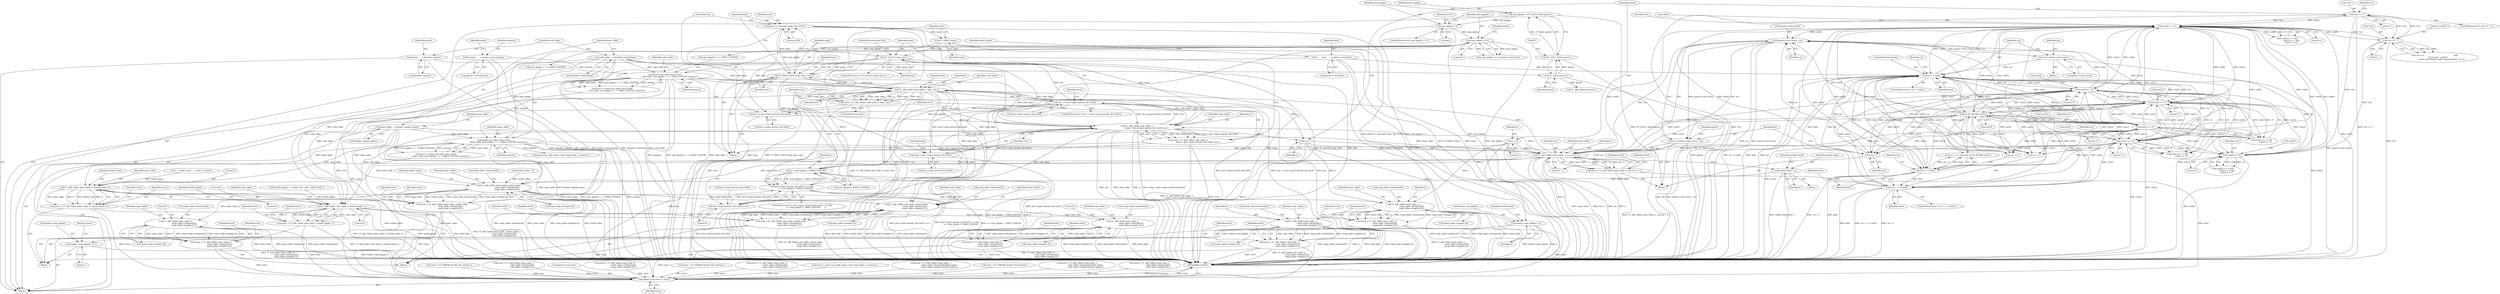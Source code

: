 digraph "0_savannah_dd89710f0f643eb0f99a3830e0712d26c7642acd@API" {
"1000498" [label="(Call,psaux->t1_decrypt( temp, size, 4330 ))"];
"1000494" [label="(Call,FT_MEM_COPY( temp, base, size ))"];
"1000490" [label="(Call,FT_ALLOC( temp, size ))"];
"1000526" [label="(Call,FT_FREE( temp ))"];
"1000498" [label="(Call,psaux->t1_decrypt( temp, size, 4330 ))"];
"1000474" [label="(Call,size <= face->type1.private_dict.lenIV)"];
"1000513" [label="(Call,T1_Add_Table( code_table, n,\n                                temp + face->type1.private_dict.lenIV, size ))"];
"1000158" [label="(Call,code_table   = &loader->charstrings)"];
"1000249" [label="(Call,psaux->ps_table_funcs->init(\n                code_table, num_glyphs + 1 + TABLE_EXTEND, memory ))"];
"1000232" [label="(Call,num_glyphs == 0)"];
"1000221" [label="(Call,num_glyphs < 0)"];
"1000214" [label="(Call,num_glyphs = (FT_Int)T1_ToInt( parser ))"];
"1000216" [label="(Call,(FT_Int)T1_ToInt( parser ))"];
"1000218" [label="(Call,T1_ToInt( parser ))"];
"1000151" [label="(Call,parser       = &loader->parser)"];
"1000179" [label="(Call,memory       = parser->root.memory)"];
"1000531" [label="(Call,T1_Add_Table( code_table, n, base, size ))"];
"1000466" [label="(Call,n < num_glyphs + TABLE_EXTEND)"];
"1000412" [label="(Call,T1_Add_Table( name_table, n, cur, len + 1 ))"];
"1000165" [label="(Call,name_table   = &loader->glyph_names)"];
"1000262" [label="(Call,psaux->ps_table_funcs->init(\n                name_table, num_glyphs + 1 + TABLE_EXTEND, memory ))"];
"1000539" [label="(Call,n++)"];
"1000282" [label="(Call,n = 0)"];
"1000388" [label="(Call,parser->root.cursor - cur)"];
"1000350" [label="(Call,cur[2] == 'd')"];
"1000328" [label="(Call,cur[2] == 'f')"];
"1000310" [label="(Call,IS_PS_DELIM( cur[3] ))"];
"1000299" [label="(Call,cur >= limit)"];
"1000291" [label="(Call,cur = parser->root.cursor)"];
"1000323" [label="(Call,cur[1] == 'e')"];
"1000345" [label="(Call,cur[1] == 'n')"];
"1000339" [label="(Call,cur[0] == 'e')"];
"1000317" [label="(Call,cur[0] == 'd')"];
"1000433" [label="(Call,*cur == '.')"];
"1000366" [label="(Call,*cur == '/')"];
"1000305" [label="(Call,cur + 3 < limit)"];
"1000373" [label="(Call,cur + 1 >= limit)"];
"1000197" [label="(Call,*       limit        = parser->root.limit)"];
"1000384" [label="(Call,cur++)"];
"1000386" [label="(Call,len = parser->root.cursor - cur)"];
"1000502" [label="(Call,size -= face->type1.private_dict.lenIV)"];
"1000457" [label="(Call,face->type1.private_dict.lenIV >= 0)"];
"1000456" [label="(Call,face->type1.private_dict.lenIV >= 0 &&\n             n < num_glyphs + TABLE_EXTEND)"];
"1000516" [label="(Call,temp + face->type1.private_dict.lenIV)"];
"1000529" [label="(Call,error = T1_Add_Table( code_table, n, base, size ))"];
"1000816" [label="(Call,parser->root.error = error)"];
"1000410" [label="(Call,error = T1_Add_Table( name_table, n, cur, len + 1 ))"];
"1000449" [label="(Call,notdef_index = n)"];
"1000633" [label="(Call,T1_Add_Table( name_table, notdef_index,\n                            swap_table->elements[0],\n                            swap_table->lengths [0] ))"];
"1000631" [label="(Call,error = T1_Add_Table( name_table, notdef_index,\n                            swap_table->elements[0],\n                            swap_table->lengths [0] ))"];
"1000651" [label="(Call,T1_Add_Table( code_table, notdef_index,\n                            swap_table->elements[1],\n                            swap_table->lengths [1] ))"];
"1000649" [label="(Call,error = T1_Add_Table( code_table, notdef_index,\n                            swap_table->elements[1],\n                            swap_table->lengths [1] ))"];
"1000687" [label="(Call,T1_Add_Table( code_table, 0,\n                            swap_table->elements[3],\n                            swap_table->lengths [3] ))"];
"1000685" [label="(Call,error = T1_Add_Table( code_table, 0,\n                            swap_table->elements[3],\n                            swap_table->lengths [3] ))"];
"1000669" [label="(Call,T1_Add_Table( name_table, 0,\n                            swap_table->elements[2],\n                            swap_table->lengths [2] ))"];
"1000667" [label="(Call,error = T1_Add_Table( name_table, 0,\n                            swap_table->elements[2],\n                            swap_table->lengths [2] ))"];
"1000755" [label="(Call,T1_Add_Table( name_table, 0, notdef_name, 8 ))"];
"1000753" [label="(Call,error = T1_Add_Table( name_table, 0, notdef_name, 8 ))"];
"1000775" [label="(Call,T1_Add_Table( name_table, n,\n                            swap_table->elements[0],\n                            swap_table->lengths [0] ))"];
"1000773" [label="(Call,error = T1_Add_Table( name_table, n,\n                            swap_table->elements[0],\n                            swap_table->lengths [0] ))"];
"1000793" [label="(Call,T1_Add_Table( code_table, n,\n                            swap_table->elements[1],\n                            swap_table->lengths [1] ))"];
"1000791" [label="(Call,error = T1_Add_Table( code_table, n,\n                            swap_table->elements[1],\n                            swap_table->lengths [1] ))"];
"1000541" [label="(Call,loader->num_glyphs = n)"];
"1000809" [label="(Call,loader->num_glyphs += 1)"];
"1000765" [label="(Call,T1_Add_Table( code_table, 0, notdef_glyph, 5 ))"];
"1000763" [label="(Call,error = T1_Add_Table( code_table, 0, notdef_glyph, 5 ))"];
"1000511" [label="(Call,error = T1_Add_Table( code_table, n,\n                                temp + face->type1.private_dict.lenIV, size ))"];
"1000251" [label="(Call,num_glyphs + 1 + TABLE_EXTEND)"];
"1000412" [label="(Call,T1_Add_Table( name_table, n, cur, len + 1 ))"];
"1000759" [label="(Literal,8)"];
"1000765" [label="(Call,T1_Add_Table( code_table, 0, notdef_glyph, 5 ))"];
"1000685" [label="(Call,error = T1_Add_Table( code_table, 0,\n                            swap_table->elements[3],\n                            swap_table->lengths [3] ))"];
"1000632" [label="(Identifier,error)"];
"1000537" [label="(Identifier,error)"];
"1000789" [label="(Identifier,error)"];
"1000484" [label="(Call,error = FT_THROW( Invalid_File_Format ))"];
"1000181" [label="(Call,parser->root.memory)"];
"1000809" [label="(Call,loader->num_glyphs += 1)"];
"1000764" [label="(Identifier,error)"];
"1000415" [label="(Identifier,cur)"];
"1000468" [label="(Call,num_glyphs + TABLE_EXTEND)"];
"1000641" [label="(Call,swap_table->lengths [0])"];
"1000686" [label="(Identifier,error)"];
"1000189" [label="(Identifier,psaux)"];
"1000492" [label="(Identifier,size)"];
"1000249" [label="(Call,psaux->ps_table_funcs->init(\n                code_table, num_glyphs + 1 + TABLE_EXTEND, memory ))"];
"1000260" [label="(Call,error = psaux->ps_table_funcs->init(\n                name_table, num_glyphs + 1 + TABLE_EXTEND, memory ))"];
"1000768" [label="(Identifier,notdef_glyph)"];
"1000298" [label="(ControlStructure,if ( cur >= limit ))"];
"1000290" [label="(Identifier,parser)"];
"1000541" [label="(Call,loader->num_glyphs = n)"];
"1000767" [label="(Literal,0)"];
"1000220" [label="(ControlStructure,if ( num_glyphs < 0 ))"];
"1000151" [label="(Call,parser       = &loader->parser)"];
"1000340" [label="(Call,cur[0])"];
"1000695" [label="(Call,swap_table->lengths [3])"];
"1000413" [label="(Identifier,name_table)"];
"1000763" [label="(Call,error = T1_Add_Table( code_table, 0, notdef_glyph, 5 ))"];
"1000474" [label="(Call,size <= face->type1.private_dict.lenIV)"];
"1000269" [label="(Identifier,memory)"];
"1000766" [label="(Identifier,code_table)"];
"1000512" [label="(Identifier,error)"];
"1000263" [label="(Identifier,name_table)"];
"1000307" [label="(Identifier,cur)"];
"1000316" [label="(Call,cur[0] == 'd' &&\n             cur[1] == 'e' &&\n             cur[2] == 'f')"];
"1000757" [label="(Literal,0)"];
"1000795" [label="(Identifier,n)"];
"1000539" [label="(Call,n++)"];
"1000677" [label="(Call,swap_table->lengths [2])"];
"1000250" [label="(Identifier,code_table)"];
"1000534" [label="(Identifier,base)"];
"1000380" [label="(Identifier,error)"];
"1000350" [label="(Call,cur[2] == 'd')"];
"1000755" [label="(Call,T1_Add_Table( name_table, 0, notdef_name, 8 ))"];
"1000300" [label="(Identifier,cur)"];
"1000735" [label="(Call,error = T1_Add_Table( swap_table, 1,\n                            code_table->elements[0],\n                            code_table->lengths [0] ))"];
"1000221" [label="(Call,num_glyphs < 0)"];
"1000775" [label="(Call,T1_Add_Table( name_table, n,\n                            swap_table->elements[0],\n                            swap_table->lengths [0] ))"];
"1000817" [label="(Call,parser->root.error)"];
"1000410" [label="(Call,error = T1_Add_Table( name_table, n, cur, len + 1 ))"];
"1000370" [label="(Block,)"];
"1000226" [label="(Identifier,error)"];
"1000208" [label="(Identifier,notdef_index)"];
"1000791" [label="(Call,error = T1_Add_Table( code_table, n,\n                            swap_table->elements[1],\n                            swap_table->lengths [1] ))"];
"1000652" [label="(Identifier,code_table)"];
"1000198" [label="(Identifier,limit)"];
"1000773" [label="(Call,error = T1_Add_Table( name_table, n,\n                            swap_table->elements[0],\n                            swap_table->lengths [0] ))"];
"1000498" [label="(Call,psaux->t1_decrypt( temp, size, 4330 ))"];
"1000688" [label="(Identifier,code_table)"];
"1000282" [label="(Call,n = 0)"];
"1000670" [label="(Identifier,name_table)"];
"1000516" [label="(Call,temp + face->type1.private_dict.lenIV)"];
"1000344" [label="(Call,cur[1] == 'n' &&\n             cur[2] == 'd')"];
"1000330" [label="(Identifier,cur)"];
"1000291" [label="(Call,cur = parser->root.cursor)"];
"1000816" [label="(Call,parser->root.error = error)"];
"1000665" [label="(Identifier,error)"];
"1000707" [label="(Block,)"];
"1000384" [label="(Call,cur++)"];
"1000792" [label="(Identifier,error)"];
"1000525" [label="(Identifier,size)"];
"1000231" [label="(Call,num_glyphs == 0 || parser->root.error)"];
"1000223" [label="(Literal,0)"];
"1000771" [label="(Identifier,error)"];
"1000515" [label="(Identifier,n)"];
"1000491" [label="(Identifier,temp)"];
"1000215" [label="(Identifier,num_glyphs)"];
"1000338" [label="(Call,cur[0] == 'e' &&\n             cur[1] == 'n' &&\n             cur[2] == 'd')"];
"1000801" [label="(Call,swap_table->lengths [1])"];
"1000659" [label="(Call,swap_table->lengths [1])"];
"1000489" [label="(ControlStructure,if ( FT_ALLOC( temp, size ) ))"];
"1000533" [label="(Identifier,n)"];
"1000322" [label="(Call,cur[1] == 'e' &&\n             cur[2] == 'f')"];
"1000325" [label="(Identifier,cur)"];
"1000323" [label="(Call,cur[1] == 'e')"];
"1000517" [label="(Identifier,temp)"];
"1000635" [label="(Identifier,notdef_index)"];
"1000690" [label="(Call,swap_table->elements[3])"];
"1000433" [label="(Call,*cur == '.')"];
"1000758" [label="(Identifier,notdef_name)"];
"1000634" [label="(Identifier,name_table)"];
"1000511" [label="(Call,error = T1_Add_Table( code_table, n,\n                                temp + face->type1.private_dict.lenIV, size ))"];
"1000153" [label="(Call,&loader->parser)"];
"1000365" [label="(ControlStructure,if ( *cur == '/' ))"];
"1000501" [label="(Literal,4330)"];
"1000689" [label="(Literal,0)"];
"1000149" [label="(Block,)"];
"1000286" [label="(Block,)"];
"1000823" [label="(MethodReturn,RET)"];
"1000414" [label="(Identifier,n)"];
"1000633" [label="(Call,T1_Add_Table( name_table, notdef_index,\n                            swap_table->elements[0],\n                            swap_table->lengths [0] ))"];
"1000386" [label="(Call,len = parser->root.cursor - cur)"];
"1000465" [label="(Literal,0)"];
"1000160" [label="(Call,&loader->charstrings)"];
"1000822" [label="(Identifier,error)"];
"1000669" [label="(Call,T1_Add_Table( name_table, 0,\n                            swap_table->elements[2],\n                            swap_table->lengths [2] ))"];
"1000222" [label="(Identifier,num_glyphs)"];
"1000687" [label="(Call,T1_Add_Table( code_table, 0,\n                            swap_table->elements[3],\n                            swap_table->lengths [3] ))"];
"1000559" [label="(Call,error = T1_Add_Table( swap_table, 0,\n                            name_table->elements[0],\n                            name_table->lengths [0] ))"];
"1000158" [label="(Call,code_table   = &loader->charstrings)"];
"1000247" [label="(Call,error = psaux->ps_table_funcs->init(\n                code_table, num_glyphs + 1 + TABLE_EXTEND, memory ))"];
"1000293" [label="(Call,parser->root.cursor)"];
"1000502" [label="(Call,size -= face->type1.private_dict.lenIV)"];
"1000166" [label="(Identifier,name_table)"];
"1000494" [label="(Call,FT_MEM_COPY( temp, base, size ))"];
"1000476" [label="(Call,face->type1.private_dict.lenIV)"];
"1000518" [label="(Call,face->type1.private_dict.lenIV)"];
"1000219" [label="(Identifier,parser)"];
"1000379" [label="(Call,error = FT_THROW( Invalid_File_Format ))"];
"1000810" [label="(Call,loader->num_glyphs)"];
"1000310" [label="(Call,IS_PS_DELIM( cur[3] ))"];
"1000683" [label="(Identifier,error)"];
"1000264" [label="(Call,num_glyphs + 1 + TABLE_EXTEND)"];
"1000416" [label="(Call,len + 1)"];
"1000503" [label="(Identifier,size)"];
"1000497" [label="(Identifier,size)"];
"1000388" [label="(Call,parser->root.cursor - cur)"];
"1000375" [label="(Identifier,cur)"];
"1000493" [label="(ControlStructure,goto Fail;)"];
"1000531" [label="(Call,T1_Add_Table( code_table, n, base, size ))"];
"1000387" [label="(Identifier,len)"];
"1000317" [label="(Call,cur[0] == 'd')"];
"1000306" [label="(Call,cur + 3)"];
"1000432" [label="(Call,*cur == '.'                                              &&\n             ft_strcmp( \".notdef\",\n                        (const char*)(name_table->elements[n]) ) == 0)"];
"1000367" [label="(Call,*cur)"];
"1000636" [label="(Call,swap_table->elements[0])"];
"1000466" [label="(Call,n < num_glyphs + TABLE_EXTEND)"];
"1000159" [label="(Identifier,code_table)"];
"1000777" [label="(Identifier,n)"];
"1000496" [label="(Identifier,base)"];
"1000167" [label="(Call,&loader->glyph_names)"];
"1000540" [label="(Identifier,n)"];
"1000321" [label="(Literal,'d')"];
"1000667" [label="(Call,error = T1_Add_Table( name_table, 0,\n                            swap_table->elements[2],\n                            swap_table->lengths [2] ))"];
"1000237" [label="(Identifier,parser)"];
"1000411" [label="(Identifier,error)"];
"1000649" [label="(Call,error = T1_Add_Table( code_table, notdef_index,\n                            swap_table->elements[1],\n                            swap_table->lengths [1] ))"];
"1000473" [label="(ControlStructure,if ( size <= face->type1.private_dict.lenIV ))"];
"1000475" [label="(Identifier,size)"];
"1000451" [label="(Identifier,n)"];
"1000647" [label="(Identifier,error)"];
"1000761" [label="(Identifier,error)"];
"1000753" [label="(Call,error = T1_Add_Table( name_table, 0, notdef_name, 8 ))"];
"1000389" [label="(Call,parser->root.cursor)"];
"1000671" [label="(Literal,0)"];
"1000631" [label="(Call,error = T1_Add_Table( name_table, notdef_index,\n                            swap_table->elements[0],\n                            swap_table->lengths [0] ))"];
"1000485" [label="(Identifier,error)"];
"1000283" [label="(Identifier,n)"];
"1000668" [label="(Identifier,error)"];
"1000152" [label="(Identifier,parser)"];
"1000514" [label="(Identifier,code_table)"];
"1000535" [label="(Identifier,size)"];
"1000352" [label="(Identifier,cur)"];
"1000328" [label="(Call,cur[2] == 'f')"];
"1000256" [label="(Identifier,memory)"];
"1000654" [label="(Call,swap_table->elements[1])"];
"1000651" [label="(Call,T1_Add_Table( code_table, notdef_index,\n                            swap_table->elements[1],\n                            swap_table->lengths [1] ))"];
"1000436" [label="(Literal,'.')"];
"1000289" [label="(Call,T1_Skip_Spaces( parser ))"];
"1000351" [label="(Call,cur[2])"];
"1000807" [label="(Identifier,error)"];
"1000456" [label="(Call,face->type1.private_dict.lenIV >= 0 &&\n             n < num_glyphs + TABLE_EXTEND)"];
"1000490" [label="(Call,FT_ALLOC( temp, size ))"];
"1000513" [label="(Call,T1_Add_Table( code_table, n,\n                                temp + face->type1.private_dict.lenIV, size ))"];
"1000500" [label="(Identifier,size)"];
"1000449" [label="(Call,notdef_index = n)"];
"1000199" [label="(Call,parser->root.limit)"];
"1000458" [label="(Call,face->type1.private_dict.lenIV)"];
"1000717" [label="(Call,error = T1_Add_Table( swap_table, 0,\n                            name_table->elements[0],\n                            name_table->lengths [0] ))"];
"1000448" [label="(Block,)"];
"1000542" [label="(Call,loader->num_glyphs)"];
"1000709" [label="(Call,notdef_glyph[] = { 0x8B, 0xF7, 0xE1, 0x0D, 0x0E })"];
"1000234" [label="(Literal,0)"];
"1000701" [label="(Identifier,error)"];
"1000292" [label="(Identifier,cur)"];
"1000207" [label="(Call,notdef_index = 0)"];
"1000345" [label="(Call,cur[1] == 'n')"];
"1000796" [label="(Call,swap_table->elements[1])"];
"1000495" [label="(Identifier,temp)"];
"1000756" [label="(Identifier,name_table)"];
"1000232" [label="(Call,num_glyphs == 0)"];
"1000343" [label="(Literal,'e')"];
"1000529" [label="(Call,error = T1_Add_Table( code_table, n, base, size ))"];
"1000548" [label="(Identifier,notdef_found)"];
"1000284" [label="(Literal,0)"];
"1000324" [label="(Call,cur[1])"];
"1000262" [label="(Call,psaux->ps_table_funcs->init(\n                name_table, num_glyphs + 1 + TABLE_EXTEND, memory ))"];
"1000420" [label="(Identifier,error)"];
"1000453" [label="(Identifier,notdef_found)"];
"1000457" [label="(Call,face->type1.private_dict.lenIV >= 0)"];
"1000218" [label="(Call,T1_ToInt( parser ))"];
"1000467" [label="(Identifier,n)"];
"1000527" [label="(Identifier,temp)"];
"1000339" [label="(Call,cur[0] == 'e')"];
"1000354" [label="(Literal,'d')"];
"1000233" [label="(Identifier,num_glyphs)"];
"1000558" [label="(Block,)"];
"1000776" [label="(Identifier,name_table)"];
"1000793" [label="(Call,T1_Add_Table( code_table, n,\n                            swap_table->elements[1],\n                            swap_table->lengths [1] ))"];
"1000499" [label="(Identifier,temp)"];
"1000712" [label="(Call,*    notdef_name    = (char *)\".notdef\")"];
"1000439" [label="(Literal,\".notdef\")"];
"1000273" [label="(Call,error = psaux->ps_table_funcs->init( swap_table, 4, memory ))"];
"1000216" [label="(Call,(FT_Int)T1_ToInt( parser ))"];
"1000311" [label="(Call,cur[3])"];
"1000312" [label="(Identifier,cur)"];
"1000783" [label="(Call,swap_table->lengths [0])"];
"1000778" [label="(Call,swap_table->elements[0])"];
"1000369" [label="(Literal,'/')"];
"1000179" [label="(Call,memory       = parser->root.memory)"];
"1000532" [label="(Identifier,code_table)"];
"1000394" [label="(Identifier,cur)"];
"1000366" [label="(Call,*cur == '/')"];
"1000504" [label="(Call,face->type1.private_dict.lenIV)"];
"1000302" [label="(ControlStructure,break;)"];
"1000305" [label="(Call,cur + 3 < limit)"];
"1000813" [label="(Literal,1)"];
"1000318" [label="(Call,cur[0])"];
"1000450" [label="(Identifier,notdef_index)"];
"1000650" [label="(Identifier,error)"];
"1000794" [label="(Identifier,code_table)"];
"1000545" [label="(Identifier,n)"];
"1000304" [label="(Call,cur + 3 < limit && IS_PS_DELIM( cur[3] ))"];
"1000471" [label="(Block,)"];
"1000595" [label="(Call,error = T1_Add_Table( swap_table, 2,\n                            name_table->elements[notdef_index],\n                            name_table->lengths [notdef_index] ))"];
"1000434" [label="(Call,*cur)"];
"1000275" [label="(Call,psaux->ps_table_funcs->init( swap_table, 4, memory ))"];
"1000526" [label="(Call,FT_FREE( temp ))"];
"1000672" [label="(Call,swap_table->elements[2])"];
"1000346" [label="(Call,cur[1])"];
"1000530" [label="(Identifier,error)"];
"1000347" [label="(Identifier,cur)"];
"1000197" [label="(Call,*       limit        = parser->root.limit)"];
"1000372" [label="(ControlStructure,if ( cur + 1 >= limit ))"];
"1000769" [label="(Literal,5)"];
"1000299" [label="(Call,cur >= limit)"];
"1000814" [label="(Return,return;)"];
"1000173" [label="(Identifier,swap_table)"];
"1000329" [label="(Call,cur[2])"];
"1000528" [label="(ControlStructure,else)"];
"1000165" [label="(Call,name_table   = &loader->glyph_names)"];
"1000398" [label="(Identifier,parser)"];
"1000455" [label="(ControlStructure,if ( face->type1.private_dict.lenIV >= 0 &&\n             n < num_glyphs + TABLE_EXTEND       ))"];
"1000225" [label="(Call,error = FT_THROW( Invalid_File_Format ))"];
"1000754" [label="(Identifier,error)"];
"1000774" [label="(Identifier,error)"];
"1000309" [label="(Identifier,limit)"];
"1000301" [label="(Identifier,limit)"];
"1000214" [label="(Call,num_glyphs = (FT_Int)T1_ToInt( parser ))"];
"1000385" [label="(Identifier,cur)"];
"1000613" [label="(Call,error = T1_Add_Table( swap_table, 3,\n                            code_table->elements[notdef_index],\n                            code_table->lengths [notdef_index] ))"];
"1000349" [label="(Literal,'n')"];
"1000377" [label="(Identifier,limit)"];
"1000374" [label="(Call,cur + 1)"];
"1000180" [label="(Identifier,memory)"];
"1000653" [label="(Identifier,notdef_index)"];
"1000373" [label="(Call,cur + 1 >= limit)"];
"1000332" [label="(Literal,'f')"];
"1000577" [label="(Call,error = T1_Add_Table( swap_table, 1,\n                            code_table->elements[0],\n                            code_table->lengths [0] ))"];
"1000327" [label="(Literal,'e')"];
"1000498" -> "1000471"  [label="AST: "];
"1000498" -> "1000501"  [label="CFG: "];
"1000499" -> "1000498"  [label="AST: "];
"1000500" -> "1000498"  [label="AST: "];
"1000501" -> "1000498"  [label="AST: "];
"1000503" -> "1000498"  [label="CFG: "];
"1000498" -> "1000823"  [label="DDG: psaux->t1_decrypt( temp, size, 4330 )"];
"1000494" -> "1000498"  [label="DDG: temp"];
"1000494" -> "1000498"  [label="DDG: size"];
"1000498" -> "1000502"  [label="DDG: size"];
"1000498" -> "1000513"  [label="DDG: temp"];
"1000498" -> "1000516"  [label="DDG: temp"];
"1000498" -> "1000526"  [label="DDG: temp"];
"1000494" -> "1000471"  [label="AST: "];
"1000494" -> "1000497"  [label="CFG: "];
"1000495" -> "1000494"  [label="AST: "];
"1000496" -> "1000494"  [label="AST: "];
"1000497" -> "1000494"  [label="AST: "];
"1000499" -> "1000494"  [label="CFG: "];
"1000494" -> "1000823"  [label="DDG: FT_MEM_COPY( temp, base, size )"];
"1000494" -> "1000823"  [label="DDG: base"];
"1000490" -> "1000494"  [label="DDG: temp"];
"1000490" -> "1000494"  [label="DDG: size"];
"1000531" -> "1000494"  [label="DDG: base"];
"1000494" -> "1000531"  [label="DDG: base"];
"1000490" -> "1000489"  [label="AST: "];
"1000490" -> "1000492"  [label="CFG: "];
"1000491" -> "1000490"  [label="AST: "];
"1000492" -> "1000490"  [label="AST: "];
"1000493" -> "1000490"  [label="CFG: "];
"1000495" -> "1000490"  [label="CFG: "];
"1000490" -> "1000823"  [label="DDG: temp"];
"1000490" -> "1000823"  [label="DDG: FT_ALLOC( temp, size )"];
"1000490" -> "1000823"  [label="DDG: size"];
"1000526" -> "1000490"  [label="DDG: temp"];
"1000474" -> "1000490"  [label="DDG: size"];
"1000526" -> "1000471"  [label="AST: "];
"1000526" -> "1000527"  [label="CFG: "];
"1000527" -> "1000526"  [label="AST: "];
"1000537" -> "1000526"  [label="CFG: "];
"1000526" -> "1000823"  [label="DDG: FT_FREE( temp )"];
"1000526" -> "1000823"  [label="DDG: temp"];
"1000474" -> "1000473"  [label="AST: "];
"1000474" -> "1000476"  [label="CFG: "];
"1000475" -> "1000474"  [label="AST: "];
"1000476" -> "1000474"  [label="AST: "];
"1000485" -> "1000474"  [label="CFG: "];
"1000491" -> "1000474"  [label="CFG: "];
"1000474" -> "1000823"  [label="DDG: face->type1.private_dict.lenIV"];
"1000474" -> "1000823"  [label="DDG: size <= face->type1.private_dict.lenIV"];
"1000474" -> "1000823"  [label="DDG: size"];
"1000474" -> "1000457"  [label="DDG: face->type1.private_dict.lenIV"];
"1000513" -> "1000474"  [label="DDG: size"];
"1000531" -> "1000474"  [label="DDG: size"];
"1000457" -> "1000474"  [label="DDG: face->type1.private_dict.lenIV"];
"1000474" -> "1000502"  [label="DDG: face->type1.private_dict.lenIV"];
"1000474" -> "1000513"  [label="DDG: face->type1.private_dict.lenIV"];
"1000474" -> "1000516"  [label="DDG: face->type1.private_dict.lenIV"];
"1000513" -> "1000511"  [label="AST: "];
"1000513" -> "1000525"  [label="CFG: "];
"1000514" -> "1000513"  [label="AST: "];
"1000515" -> "1000513"  [label="AST: "];
"1000516" -> "1000513"  [label="AST: "];
"1000525" -> "1000513"  [label="AST: "];
"1000511" -> "1000513"  [label="CFG: "];
"1000513" -> "1000823"  [label="DDG: size"];
"1000513" -> "1000823"  [label="DDG: code_table"];
"1000513" -> "1000823"  [label="DDG: n"];
"1000513" -> "1000823"  [label="DDG: temp + face->type1.private_dict.lenIV"];
"1000513" -> "1000511"  [label="DDG: code_table"];
"1000513" -> "1000511"  [label="DDG: n"];
"1000513" -> "1000511"  [label="DDG: temp + face->type1.private_dict.lenIV"];
"1000513" -> "1000511"  [label="DDG: size"];
"1000158" -> "1000513"  [label="DDG: code_table"];
"1000249" -> "1000513"  [label="DDG: code_table"];
"1000531" -> "1000513"  [label="DDG: code_table"];
"1000466" -> "1000513"  [label="DDG: n"];
"1000412" -> "1000513"  [label="DDG: n"];
"1000502" -> "1000513"  [label="DDG: size"];
"1000513" -> "1000531"  [label="DDG: code_table"];
"1000513" -> "1000531"  [label="DDG: size"];
"1000513" -> "1000539"  [label="DDG: n"];
"1000513" -> "1000651"  [label="DDG: code_table"];
"1000513" -> "1000765"  [label="DDG: code_table"];
"1000158" -> "1000149"  [label="AST: "];
"1000158" -> "1000160"  [label="CFG: "];
"1000159" -> "1000158"  [label="AST: "];
"1000160" -> "1000158"  [label="AST: "];
"1000166" -> "1000158"  [label="CFG: "];
"1000158" -> "1000823"  [label="DDG: code_table"];
"1000158" -> "1000823"  [label="DDG: &loader->charstrings"];
"1000158" -> "1000249"  [label="DDG: code_table"];
"1000158" -> "1000531"  [label="DDG: code_table"];
"1000158" -> "1000651"  [label="DDG: code_table"];
"1000158" -> "1000765"  [label="DDG: code_table"];
"1000249" -> "1000247"  [label="AST: "];
"1000249" -> "1000256"  [label="CFG: "];
"1000250" -> "1000249"  [label="AST: "];
"1000251" -> "1000249"  [label="AST: "];
"1000256" -> "1000249"  [label="AST: "];
"1000247" -> "1000249"  [label="CFG: "];
"1000249" -> "1000823"  [label="DDG: memory"];
"1000249" -> "1000823"  [label="DDG: num_glyphs + 1 + TABLE_EXTEND"];
"1000249" -> "1000823"  [label="DDG: code_table"];
"1000249" -> "1000247"  [label="DDG: code_table"];
"1000249" -> "1000247"  [label="DDG: num_glyphs + 1 + TABLE_EXTEND"];
"1000249" -> "1000247"  [label="DDG: memory"];
"1000232" -> "1000249"  [label="DDG: num_glyphs"];
"1000179" -> "1000249"  [label="DDG: memory"];
"1000249" -> "1000262"  [label="DDG: memory"];
"1000249" -> "1000531"  [label="DDG: code_table"];
"1000249" -> "1000651"  [label="DDG: code_table"];
"1000249" -> "1000765"  [label="DDG: code_table"];
"1000232" -> "1000231"  [label="AST: "];
"1000232" -> "1000234"  [label="CFG: "];
"1000233" -> "1000232"  [label="AST: "];
"1000234" -> "1000232"  [label="AST: "];
"1000237" -> "1000232"  [label="CFG: "];
"1000231" -> "1000232"  [label="CFG: "];
"1000232" -> "1000823"  [label="DDG: num_glyphs"];
"1000232" -> "1000231"  [label="DDG: num_glyphs"];
"1000232" -> "1000231"  [label="DDG: 0"];
"1000221" -> "1000232"  [label="DDG: num_glyphs"];
"1000232" -> "1000251"  [label="DDG: num_glyphs"];
"1000232" -> "1000262"  [label="DDG: num_glyphs"];
"1000232" -> "1000264"  [label="DDG: num_glyphs"];
"1000232" -> "1000466"  [label="DDG: num_glyphs"];
"1000232" -> "1000468"  [label="DDG: num_glyphs"];
"1000221" -> "1000220"  [label="AST: "];
"1000221" -> "1000223"  [label="CFG: "];
"1000222" -> "1000221"  [label="AST: "];
"1000223" -> "1000221"  [label="AST: "];
"1000226" -> "1000221"  [label="CFG: "];
"1000233" -> "1000221"  [label="CFG: "];
"1000221" -> "1000823"  [label="DDG: num_glyphs < 0"];
"1000221" -> "1000823"  [label="DDG: num_glyphs"];
"1000214" -> "1000221"  [label="DDG: num_glyphs"];
"1000214" -> "1000149"  [label="AST: "];
"1000214" -> "1000216"  [label="CFG: "];
"1000215" -> "1000214"  [label="AST: "];
"1000216" -> "1000214"  [label="AST: "];
"1000222" -> "1000214"  [label="CFG: "];
"1000214" -> "1000823"  [label="DDG: (FT_Int)T1_ToInt( parser )"];
"1000216" -> "1000214"  [label="DDG: T1_ToInt( parser )"];
"1000216" -> "1000218"  [label="CFG: "];
"1000217" -> "1000216"  [label="AST: "];
"1000218" -> "1000216"  [label="AST: "];
"1000216" -> "1000823"  [label="DDG: T1_ToInt( parser )"];
"1000218" -> "1000216"  [label="DDG: parser"];
"1000218" -> "1000219"  [label="CFG: "];
"1000219" -> "1000218"  [label="AST: "];
"1000218" -> "1000823"  [label="DDG: parser"];
"1000151" -> "1000218"  [label="DDG: parser"];
"1000218" -> "1000289"  [label="DDG: parser"];
"1000151" -> "1000149"  [label="AST: "];
"1000151" -> "1000153"  [label="CFG: "];
"1000152" -> "1000151"  [label="AST: "];
"1000153" -> "1000151"  [label="AST: "];
"1000159" -> "1000151"  [label="CFG: "];
"1000151" -> "1000823"  [label="DDG: &loader->parser"];
"1000179" -> "1000149"  [label="AST: "];
"1000179" -> "1000181"  [label="CFG: "];
"1000180" -> "1000179"  [label="AST: "];
"1000181" -> "1000179"  [label="AST: "];
"1000189" -> "1000179"  [label="CFG: "];
"1000179" -> "1000823"  [label="DDG: parser->root.memory"];
"1000179" -> "1000823"  [label="DDG: memory"];
"1000531" -> "1000529"  [label="AST: "];
"1000531" -> "1000535"  [label="CFG: "];
"1000532" -> "1000531"  [label="AST: "];
"1000533" -> "1000531"  [label="AST: "];
"1000534" -> "1000531"  [label="AST: "];
"1000535" -> "1000531"  [label="AST: "];
"1000529" -> "1000531"  [label="CFG: "];
"1000531" -> "1000823"  [label="DDG: n"];
"1000531" -> "1000823"  [label="DDG: base"];
"1000531" -> "1000823"  [label="DDG: size"];
"1000531" -> "1000823"  [label="DDG: code_table"];
"1000531" -> "1000529"  [label="DDG: code_table"];
"1000531" -> "1000529"  [label="DDG: n"];
"1000531" -> "1000529"  [label="DDG: base"];
"1000531" -> "1000529"  [label="DDG: size"];
"1000466" -> "1000531"  [label="DDG: n"];
"1000412" -> "1000531"  [label="DDG: n"];
"1000531" -> "1000539"  [label="DDG: n"];
"1000531" -> "1000651"  [label="DDG: code_table"];
"1000531" -> "1000765"  [label="DDG: code_table"];
"1000466" -> "1000456"  [label="AST: "];
"1000466" -> "1000468"  [label="CFG: "];
"1000467" -> "1000466"  [label="AST: "];
"1000468" -> "1000466"  [label="AST: "];
"1000456" -> "1000466"  [label="CFG: "];
"1000466" -> "1000823"  [label="DDG: num_glyphs + TABLE_EXTEND"];
"1000466" -> "1000823"  [label="DDG: n"];
"1000466" -> "1000456"  [label="DDG: n"];
"1000466" -> "1000456"  [label="DDG: num_glyphs + TABLE_EXTEND"];
"1000412" -> "1000466"  [label="DDG: n"];
"1000412" -> "1000410"  [label="AST: "];
"1000412" -> "1000416"  [label="CFG: "];
"1000413" -> "1000412"  [label="AST: "];
"1000414" -> "1000412"  [label="AST: "];
"1000415" -> "1000412"  [label="AST: "];
"1000416" -> "1000412"  [label="AST: "];
"1000410" -> "1000412"  [label="CFG: "];
"1000412" -> "1000823"  [label="DDG: n"];
"1000412" -> "1000823"  [label="DDG: name_table"];
"1000412" -> "1000823"  [label="DDG: len + 1"];
"1000412" -> "1000823"  [label="DDG: cur"];
"1000412" -> "1000410"  [label="DDG: name_table"];
"1000412" -> "1000410"  [label="DDG: n"];
"1000412" -> "1000410"  [label="DDG: cur"];
"1000412" -> "1000410"  [label="DDG: len + 1"];
"1000165" -> "1000412"  [label="DDG: name_table"];
"1000262" -> "1000412"  [label="DDG: name_table"];
"1000539" -> "1000412"  [label="DDG: n"];
"1000282" -> "1000412"  [label="DDG: n"];
"1000388" -> "1000412"  [label="DDG: cur"];
"1000350" -> "1000412"  [label="DDG: cur[2]"];
"1000310" -> "1000412"  [label="DDG: cur[3]"];
"1000328" -> "1000412"  [label="DDG: cur[2]"];
"1000323" -> "1000412"  [label="DDG: cur[1]"];
"1000339" -> "1000412"  [label="DDG: cur[0]"];
"1000345" -> "1000412"  [label="DDG: cur[1]"];
"1000386" -> "1000412"  [label="DDG: len"];
"1000412" -> "1000449"  [label="DDG: n"];
"1000412" -> "1000633"  [label="DDG: name_table"];
"1000412" -> "1000755"  [label="DDG: name_table"];
"1000165" -> "1000149"  [label="AST: "];
"1000165" -> "1000167"  [label="CFG: "];
"1000166" -> "1000165"  [label="AST: "];
"1000167" -> "1000165"  [label="AST: "];
"1000173" -> "1000165"  [label="CFG: "];
"1000165" -> "1000823"  [label="DDG: name_table"];
"1000165" -> "1000823"  [label="DDG: &loader->glyph_names"];
"1000165" -> "1000262"  [label="DDG: name_table"];
"1000165" -> "1000633"  [label="DDG: name_table"];
"1000165" -> "1000755"  [label="DDG: name_table"];
"1000262" -> "1000260"  [label="AST: "];
"1000262" -> "1000269"  [label="CFG: "];
"1000263" -> "1000262"  [label="AST: "];
"1000264" -> "1000262"  [label="AST: "];
"1000269" -> "1000262"  [label="AST: "];
"1000260" -> "1000262"  [label="CFG: "];
"1000262" -> "1000823"  [label="DDG: memory"];
"1000262" -> "1000823"  [label="DDG: name_table"];
"1000262" -> "1000823"  [label="DDG: num_glyphs + 1 + TABLE_EXTEND"];
"1000262" -> "1000260"  [label="DDG: name_table"];
"1000262" -> "1000260"  [label="DDG: num_glyphs + 1 + TABLE_EXTEND"];
"1000262" -> "1000260"  [label="DDG: memory"];
"1000262" -> "1000275"  [label="DDG: memory"];
"1000262" -> "1000633"  [label="DDG: name_table"];
"1000262" -> "1000755"  [label="DDG: name_table"];
"1000539" -> "1000370"  [label="AST: "];
"1000539" -> "1000540"  [label="CFG: "];
"1000540" -> "1000539"  [label="AST: "];
"1000290" -> "1000539"  [label="CFG: "];
"1000539" -> "1000823"  [label="DDG: n"];
"1000539" -> "1000541"  [label="DDG: n"];
"1000539" -> "1000775"  [label="DDG: n"];
"1000282" -> "1000149"  [label="AST: "];
"1000282" -> "1000284"  [label="CFG: "];
"1000283" -> "1000282"  [label="AST: "];
"1000284" -> "1000282"  [label="AST: "];
"1000290" -> "1000282"  [label="CFG: "];
"1000282" -> "1000823"  [label="DDG: n"];
"1000282" -> "1000541"  [label="DDG: n"];
"1000282" -> "1000775"  [label="DDG: n"];
"1000388" -> "1000386"  [label="AST: "];
"1000388" -> "1000394"  [label="CFG: "];
"1000389" -> "1000388"  [label="AST: "];
"1000394" -> "1000388"  [label="AST: "];
"1000386" -> "1000388"  [label="CFG: "];
"1000388" -> "1000823"  [label="DDG: cur"];
"1000388" -> "1000823"  [label="DDG: parser->root.cursor"];
"1000388" -> "1000291"  [label="DDG: parser->root.cursor"];
"1000388" -> "1000386"  [label="DDG: parser->root.cursor"];
"1000388" -> "1000386"  [label="DDG: cur"];
"1000350" -> "1000388"  [label="DDG: cur[2]"];
"1000310" -> "1000388"  [label="DDG: cur[3]"];
"1000328" -> "1000388"  [label="DDG: cur[2]"];
"1000323" -> "1000388"  [label="DDG: cur[1]"];
"1000339" -> "1000388"  [label="DDG: cur[0]"];
"1000345" -> "1000388"  [label="DDG: cur[1]"];
"1000384" -> "1000388"  [label="DDG: cur"];
"1000350" -> "1000344"  [label="AST: "];
"1000350" -> "1000354"  [label="CFG: "];
"1000351" -> "1000350"  [label="AST: "];
"1000354" -> "1000350"  [label="AST: "];
"1000344" -> "1000350"  [label="CFG: "];
"1000350" -> "1000823"  [label="DDG: cur[2]"];
"1000350" -> "1000299"  [label="DDG: cur[2]"];
"1000350" -> "1000305"  [label="DDG: cur[2]"];
"1000350" -> "1000306"  [label="DDG: cur[2]"];
"1000350" -> "1000310"  [label="DDG: cur[2]"];
"1000350" -> "1000317"  [label="DDG: cur[2]"];
"1000350" -> "1000323"  [label="DDG: cur[2]"];
"1000350" -> "1000328"  [label="DDG: cur[2]"];
"1000350" -> "1000339"  [label="DDG: cur[2]"];
"1000350" -> "1000345"  [label="DDG: cur[2]"];
"1000350" -> "1000344"  [label="DDG: cur[2]"];
"1000350" -> "1000344"  [label="DDG: 'd'"];
"1000328" -> "1000350"  [label="DDG: cur[2]"];
"1000310" -> "1000350"  [label="DDG: cur[3]"];
"1000299" -> "1000350"  [label="DDG: cur"];
"1000323" -> "1000350"  [label="DDG: cur[1]"];
"1000339" -> "1000350"  [label="DDG: cur[0]"];
"1000345" -> "1000350"  [label="DDG: cur[1]"];
"1000350" -> "1000373"  [label="DDG: cur[2]"];
"1000350" -> "1000374"  [label="DDG: cur[2]"];
"1000350" -> "1000384"  [label="DDG: cur[2]"];
"1000328" -> "1000322"  [label="AST: "];
"1000328" -> "1000332"  [label="CFG: "];
"1000329" -> "1000328"  [label="AST: "];
"1000332" -> "1000328"  [label="AST: "];
"1000322" -> "1000328"  [label="CFG: "];
"1000328" -> "1000823"  [label="DDG: cur[2]"];
"1000328" -> "1000299"  [label="DDG: cur[2]"];
"1000328" -> "1000305"  [label="DDG: cur[2]"];
"1000328" -> "1000306"  [label="DDG: cur[2]"];
"1000328" -> "1000310"  [label="DDG: cur[2]"];
"1000328" -> "1000317"  [label="DDG: cur[2]"];
"1000328" -> "1000323"  [label="DDG: cur[2]"];
"1000328" -> "1000322"  [label="DDG: cur[2]"];
"1000328" -> "1000322"  [label="DDG: 'f'"];
"1000310" -> "1000328"  [label="DDG: cur[3]"];
"1000299" -> "1000328"  [label="DDG: cur"];
"1000323" -> "1000328"  [label="DDG: cur[1]"];
"1000339" -> "1000328"  [label="DDG: cur[0]"];
"1000345" -> "1000328"  [label="DDG: cur[1]"];
"1000328" -> "1000339"  [label="DDG: cur[2]"];
"1000328" -> "1000345"  [label="DDG: cur[2]"];
"1000328" -> "1000373"  [label="DDG: cur[2]"];
"1000328" -> "1000374"  [label="DDG: cur[2]"];
"1000328" -> "1000384"  [label="DDG: cur[2]"];
"1000310" -> "1000304"  [label="AST: "];
"1000310" -> "1000311"  [label="CFG: "];
"1000311" -> "1000310"  [label="AST: "];
"1000304" -> "1000310"  [label="CFG: "];
"1000310" -> "1000823"  [label="DDG: cur[3]"];
"1000310" -> "1000299"  [label="DDG: cur[3]"];
"1000310" -> "1000305"  [label="DDG: cur[3]"];
"1000310" -> "1000306"  [label="DDG: cur[3]"];
"1000310" -> "1000304"  [label="DDG: cur[3]"];
"1000299" -> "1000310"  [label="DDG: cur"];
"1000323" -> "1000310"  [label="DDG: cur[1]"];
"1000339" -> "1000310"  [label="DDG: cur[0]"];
"1000345" -> "1000310"  [label="DDG: cur[1]"];
"1000310" -> "1000317"  [label="DDG: cur[3]"];
"1000310" -> "1000323"  [label="DDG: cur[3]"];
"1000310" -> "1000339"  [label="DDG: cur[3]"];
"1000310" -> "1000345"  [label="DDG: cur[3]"];
"1000310" -> "1000373"  [label="DDG: cur[3]"];
"1000310" -> "1000374"  [label="DDG: cur[3]"];
"1000310" -> "1000384"  [label="DDG: cur[3]"];
"1000299" -> "1000298"  [label="AST: "];
"1000299" -> "1000301"  [label="CFG: "];
"1000300" -> "1000299"  [label="AST: "];
"1000301" -> "1000299"  [label="AST: "];
"1000302" -> "1000299"  [label="CFG: "];
"1000307" -> "1000299"  [label="CFG: "];
"1000299" -> "1000823"  [label="DDG: cur >= limit"];
"1000299" -> "1000823"  [label="DDG: limit"];
"1000299" -> "1000823"  [label="DDG: cur"];
"1000291" -> "1000299"  [label="DDG: cur"];
"1000323" -> "1000299"  [label="DDG: cur[1]"];
"1000339" -> "1000299"  [label="DDG: cur[0]"];
"1000345" -> "1000299"  [label="DDG: cur[1]"];
"1000305" -> "1000299"  [label="DDG: limit"];
"1000373" -> "1000299"  [label="DDG: limit"];
"1000197" -> "1000299"  [label="DDG: limit"];
"1000299" -> "1000305"  [label="DDG: cur"];
"1000299" -> "1000305"  [label="DDG: limit"];
"1000299" -> "1000306"  [label="DDG: cur"];
"1000299" -> "1000317"  [label="DDG: cur"];
"1000299" -> "1000323"  [label="DDG: cur"];
"1000299" -> "1000339"  [label="DDG: cur"];
"1000299" -> "1000345"  [label="DDG: cur"];
"1000299" -> "1000373"  [label="DDG: cur"];
"1000299" -> "1000374"  [label="DDG: cur"];
"1000299" -> "1000384"  [label="DDG: cur"];
"1000291" -> "1000286"  [label="AST: "];
"1000291" -> "1000293"  [label="CFG: "];
"1000292" -> "1000291"  [label="AST: "];
"1000293" -> "1000291"  [label="AST: "];
"1000300" -> "1000291"  [label="CFG: "];
"1000291" -> "1000823"  [label="DDG: parser->root.cursor"];
"1000323" -> "1000322"  [label="AST: "];
"1000323" -> "1000327"  [label="CFG: "];
"1000324" -> "1000323"  [label="AST: "];
"1000327" -> "1000323"  [label="AST: "];
"1000330" -> "1000323"  [label="CFG: "];
"1000322" -> "1000323"  [label="CFG: "];
"1000323" -> "1000823"  [label="DDG: cur[1]"];
"1000323" -> "1000305"  [label="DDG: cur[1]"];
"1000323" -> "1000306"  [label="DDG: cur[1]"];
"1000323" -> "1000317"  [label="DDG: cur[1]"];
"1000323" -> "1000322"  [label="DDG: cur[1]"];
"1000323" -> "1000322"  [label="DDG: 'e'"];
"1000345" -> "1000323"  [label="DDG: cur[1]"];
"1000339" -> "1000323"  [label="DDG: cur[0]"];
"1000323" -> "1000339"  [label="DDG: cur[1]"];
"1000323" -> "1000345"  [label="DDG: cur[1]"];
"1000323" -> "1000373"  [label="DDG: cur[1]"];
"1000323" -> "1000374"  [label="DDG: cur[1]"];
"1000323" -> "1000384"  [label="DDG: cur[1]"];
"1000345" -> "1000344"  [label="AST: "];
"1000345" -> "1000349"  [label="CFG: "];
"1000346" -> "1000345"  [label="AST: "];
"1000349" -> "1000345"  [label="AST: "];
"1000352" -> "1000345"  [label="CFG: "];
"1000344" -> "1000345"  [label="CFG: "];
"1000345" -> "1000823"  [label="DDG: cur[1]"];
"1000345" -> "1000305"  [label="DDG: cur[1]"];
"1000345" -> "1000306"  [label="DDG: cur[1]"];
"1000345" -> "1000317"  [label="DDG: cur[1]"];
"1000345" -> "1000339"  [label="DDG: cur[1]"];
"1000345" -> "1000344"  [label="DDG: cur[1]"];
"1000345" -> "1000344"  [label="DDG: 'n'"];
"1000339" -> "1000345"  [label="DDG: cur[0]"];
"1000345" -> "1000373"  [label="DDG: cur[1]"];
"1000345" -> "1000374"  [label="DDG: cur[1]"];
"1000345" -> "1000384"  [label="DDG: cur[1]"];
"1000339" -> "1000338"  [label="AST: "];
"1000339" -> "1000343"  [label="CFG: "];
"1000340" -> "1000339"  [label="AST: "];
"1000343" -> "1000339"  [label="AST: "];
"1000347" -> "1000339"  [label="CFG: "];
"1000338" -> "1000339"  [label="CFG: "];
"1000339" -> "1000823"  [label="DDG: cur[0]"];
"1000339" -> "1000305"  [label="DDG: cur[0]"];
"1000339" -> "1000306"  [label="DDG: cur[0]"];
"1000339" -> "1000317"  [label="DDG: cur[0]"];
"1000339" -> "1000338"  [label="DDG: cur[0]"];
"1000339" -> "1000338"  [label="DDG: 'e'"];
"1000317" -> "1000339"  [label="DDG: cur[0]"];
"1000433" -> "1000339"  [label="DDG: *cur"];
"1000366" -> "1000339"  [label="DDG: *cur"];
"1000339" -> "1000366"  [label="DDG: cur[0]"];
"1000339" -> "1000373"  [label="DDG: cur[0]"];
"1000339" -> "1000374"  [label="DDG: cur[0]"];
"1000339" -> "1000384"  [label="DDG: cur[0]"];
"1000339" -> "1000433"  [label="DDG: cur[0]"];
"1000317" -> "1000316"  [label="AST: "];
"1000317" -> "1000321"  [label="CFG: "];
"1000318" -> "1000317"  [label="AST: "];
"1000321" -> "1000317"  [label="AST: "];
"1000325" -> "1000317"  [label="CFG: "];
"1000316" -> "1000317"  [label="CFG: "];
"1000317" -> "1000823"  [label="DDG: cur[0]"];
"1000317" -> "1000316"  [label="DDG: cur[0]"];
"1000317" -> "1000316"  [label="DDG: 'd'"];
"1000433" -> "1000317"  [label="DDG: *cur"];
"1000366" -> "1000317"  [label="DDG: *cur"];
"1000433" -> "1000432"  [label="AST: "];
"1000433" -> "1000436"  [label="CFG: "];
"1000434" -> "1000433"  [label="AST: "];
"1000436" -> "1000433"  [label="AST: "];
"1000439" -> "1000433"  [label="CFG: "];
"1000432" -> "1000433"  [label="CFG: "];
"1000433" -> "1000823"  [label="DDG: *cur"];
"1000433" -> "1000366"  [label="DDG: *cur"];
"1000433" -> "1000432"  [label="DDG: *cur"];
"1000433" -> "1000432"  [label="DDG: '.'"];
"1000366" -> "1000433"  [label="DDG: *cur"];
"1000366" -> "1000365"  [label="AST: "];
"1000366" -> "1000369"  [label="CFG: "];
"1000367" -> "1000366"  [label="AST: "];
"1000369" -> "1000366"  [label="AST: "];
"1000290" -> "1000366"  [label="CFG: "];
"1000375" -> "1000366"  [label="CFG: "];
"1000366" -> "1000823"  [label="DDG: *cur"];
"1000366" -> "1000823"  [label="DDG: *cur == '/'"];
"1000305" -> "1000304"  [label="AST: "];
"1000305" -> "1000309"  [label="CFG: "];
"1000306" -> "1000305"  [label="AST: "];
"1000309" -> "1000305"  [label="AST: "];
"1000312" -> "1000305"  [label="CFG: "];
"1000304" -> "1000305"  [label="CFG: "];
"1000305" -> "1000823"  [label="DDG: limit"];
"1000305" -> "1000823"  [label="DDG: cur + 3"];
"1000305" -> "1000304"  [label="DDG: cur + 3"];
"1000305" -> "1000304"  [label="DDG: limit"];
"1000305" -> "1000373"  [label="DDG: limit"];
"1000373" -> "1000372"  [label="AST: "];
"1000373" -> "1000377"  [label="CFG: "];
"1000374" -> "1000373"  [label="AST: "];
"1000377" -> "1000373"  [label="AST: "];
"1000380" -> "1000373"  [label="CFG: "];
"1000385" -> "1000373"  [label="CFG: "];
"1000373" -> "1000823"  [label="DDG: limit"];
"1000373" -> "1000823"  [label="DDG: cur + 1 >= limit"];
"1000373" -> "1000823"  [label="DDG: cur + 1"];
"1000197" -> "1000149"  [label="AST: "];
"1000197" -> "1000199"  [label="CFG: "];
"1000198" -> "1000197"  [label="AST: "];
"1000199" -> "1000197"  [label="AST: "];
"1000208" -> "1000197"  [label="CFG: "];
"1000197" -> "1000823"  [label="DDG: parser->root.limit"];
"1000197" -> "1000823"  [label="DDG: limit"];
"1000384" -> "1000370"  [label="AST: "];
"1000384" -> "1000385"  [label="CFG: "];
"1000385" -> "1000384"  [label="AST: "];
"1000387" -> "1000384"  [label="CFG: "];
"1000386" -> "1000370"  [label="AST: "];
"1000387" -> "1000386"  [label="AST: "];
"1000398" -> "1000386"  [label="CFG: "];
"1000386" -> "1000823"  [label="DDG: parser->root.cursor - cur"];
"1000386" -> "1000823"  [label="DDG: len"];
"1000386" -> "1000416"  [label="DDG: len"];
"1000502" -> "1000471"  [label="AST: "];
"1000502" -> "1000504"  [label="CFG: "];
"1000503" -> "1000502"  [label="AST: "];
"1000504" -> "1000502"  [label="AST: "];
"1000512" -> "1000502"  [label="CFG: "];
"1000457" -> "1000456"  [label="AST: "];
"1000457" -> "1000465"  [label="CFG: "];
"1000458" -> "1000457"  [label="AST: "];
"1000465" -> "1000457"  [label="AST: "];
"1000467" -> "1000457"  [label="CFG: "];
"1000456" -> "1000457"  [label="CFG: "];
"1000457" -> "1000823"  [label="DDG: face->type1.private_dict.lenIV"];
"1000457" -> "1000456"  [label="DDG: face->type1.private_dict.lenIV"];
"1000457" -> "1000456"  [label="DDG: 0"];
"1000456" -> "1000455"  [label="AST: "];
"1000475" -> "1000456"  [label="CFG: "];
"1000530" -> "1000456"  [label="CFG: "];
"1000456" -> "1000823"  [label="DDG: face->type1.private_dict.lenIV >= 0"];
"1000456" -> "1000823"  [label="DDG: face->type1.private_dict.lenIV >= 0 &&\n             n < num_glyphs + TABLE_EXTEND"];
"1000456" -> "1000823"  [label="DDG: n < num_glyphs + TABLE_EXTEND"];
"1000516" -> "1000518"  [label="CFG: "];
"1000517" -> "1000516"  [label="AST: "];
"1000518" -> "1000516"  [label="AST: "];
"1000525" -> "1000516"  [label="CFG: "];
"1000516" -> "1000823"  [label="DDG: face->type1.private_dict.lenIV"];
"1000529" -> "1000528"  [label="AST: "];
"1000530" -> "1000529"  [label="AST: "];
"1000537" -> "1000529"  [label="CFG: "];
"1000529" -> "1000823"  [label="DDG: T1_Add_Table( code_table, n, base, size )"];
"1000529" -> "1000823"  [label="DDG: error"];
"1000529" -> "1000816"  [label="DDG: error"];
"1000816" -> "1000149"  [label="AST: "];
"1000816" -> "1000822"  [label="CFG: "];
"1000817" -> "1000816"  [label="AST: "];
"1000822" -> "1000816"  [label="AST: "];
"1000823" -> "1000816"  [label="CFG: "];
"1000816" -> "1000823"  [label="DDG: parser->root.error"];
"1000816" -> "1000823"  [label="DDG: error"];
"1000559" -> "1000816"  [label="DDG: error"];
"1000667" -> "1000816"  [label="DDG: error"];
"1000225" -> "1000816"  [label="DDG: error"];
"1000273" -> "1000816"  [label="DDG: error"];
"1000685" -> "1000816"  [label="DDG: error"];
"1000773" -> "1000816"  [label="DDG: error"];
"1000717" -> "1000816"  [label="DDG: error"];
"1000260" -> "1000816"  [label="DDG: error"];
"1000735" -> "1000816"  [label="DDG: error"];
"1000484" -> "1000816"  [label="DDG: error"];
"1000613" -> "1000816"  [label="DDG: error"];
"1000247" -> "1000816"  [label="DDG: error"];
"1000791" -> "1000816"  [label="DDG: error"];
"1000753" -> "1000816"  [label="DDG: error"];
"1000649" -> "1000816"  [label="DDG: error"];
"1000410" -> "1000816"  [label="DDG: error"];
"1000631" -> "1000816"  [label="DDG: error"];
"1000379" -> "1000816"  [label="DDG: error"];
"1000595" -> "1000816"  [label="DDG: error"];
"1000577" -> "1000816"  [label="DDG: error"];
"1000763" -> "1000816"  [label="DDG: error"];
"1000511" -> "1000816"  [label="DDG: error"];
"1000410" -> "1000370"  [label="AST: "];
"1000411" -> "1000410"  [label="AST: "];
"1000420" -> "1000410"  [label="CFG: "];
"1000410" -> "1000823"  [label="DDG: T1_Add_Table( name_table, n, cur, len + 1 )"];
"1000449" -> "1000448"  [label="AST: "];
"1000449" -> "1000451"  [label="CFG: "];
"1000450" -> "1000449"  [label="AST: "];
"1000451" -> "1000449"  [label="AST: "];
"1000453" -> "1000449"  [label="CFG: "];
"1000449" -> "1000823"  [label="DDG: notdef_index"];
"1000449" -> "1000823"  [label="DDG: n"];
"1000449" -> "1000633"  [label="DDG: notdef_index"];
"1000633" -> "1000631"  [label="AST: "];
"1000633" -> "1000641"  [label="CFG: "];
"1000634" -> "1000633"  [label="AST: "];
"1000635" -> "1000633"  [label="AST: "];
"1000636" -> "1000633"  [label="AST: "];
"1000641" -> "1000633"  [label="AST: "];
"1000631" -> "1000633"  [label="CFG: "];
"1000633" -> "1000823"  [label="DDG: swap_table->lengths [0]"];
"1000633" -> "1000823"  [label="DDG: notdef_index"];
"1000633" -> "1000823"  [label="DDG: swap_table->elements[0]"];
"1000633" -> "1000823"  [label="DDG: name_table"];
"1000633" -> "1000631"  [label="DDG: name_table"];
"1000633" -> "1000631"  [label="DDG: notdef_index"];
"1000633" -> "1000631"  [label="DDG: swap_table->elements[0]"];
"1000633" -> "1000631"  [label="DDG: swap_table->lengths [0]"];
"1000207" -> "1000633"  [label="DDG: notdef_index"];
"1000633" -> "1000651"  [label="DDG: notdef_index"];
"1000633" -> "1000669"  [label="DDG: name_table"];
"1000631" -> "1000558"  [label="AST: "];
"1000632" -> "1000631"  [label="AST: "];
"1000647" -> "1000631"  [label="CFG: "];
"1000631" -> "1000823"  [label="DDG: T1_Add_Table( name_table, notdef_index,\n                            swap_table->elements[0],\n                            swap_table->lengths [0] )"];
"1000651" -> "1000649"  [label="AST: "];
"1000651" -> "1000659"  [label="CFG: "];
"1000652" -> "1000651"  [label="AST: "];
"1000653" -> "1000651"  [label="AST: "];
"1000654" -> "1000651"  [label="AST: "];
"1000659" -> "1000651"  [label="AST: "];
"1000649" -> "1000651"  [label="CFG: "];
"1000651" -> "1000823"  [label="DDG: code_table"];
"1000651" -> "1000823"  [label="DDG: notdef_index"];
"1000651" -> "1000823"  [label="DDG: swap_table->lengths [1]"];
"1000651" -> "1000823"  [label="DDG: swap_table->elements[1]"];
"1000651" -> "1000649"  [label="DDG: code_table"];
"1000651" -> "1000649"  [label="DDG: notdef_index"];
"1000651" -> "1000649"  [label="DDG: swap_table->elements[1]"];
"1000651" -> "1000649"  [label="DDG: swap_table->lengths [1]"];
"1000651" -> "1000687"  [label="DDG: code_table"];
"1000649" -> "1000558"  [label="AST: "];
"1000650" -> "1000649"  [label="AST: "];
"1000665" -> "1000649"  [label="CFG: "];
"1000649" -> "1000823"  [label="DDG: T1_Add_Table( code_table, notdef_index,\n                            swap_table->elements[1],\n                            swap_table->lengths [1] )"];
"1000687" -> "1000685"  [label="AST: "];
"1000687" -> "1000695"  [label="CFG: "];
"1000688" -> "1000687"  [label="AST: "];
"1000689" -> "1000687"  [label="AST: "];
"1000690" -> "1000687"  [label="AST: "];
"1000695" -> "1000687"  [label="AST: "];
"1000685" -> "1000687"  [label="CFG: "];
"1000687" -> "1000823"  [label="DDG: swap_table->lengths [3]"];
"1000687" -> "1000823"  [label="DDG: swap_table->elements[3]"];
"1000687" -> "1000823"  [label="DDG: code_table"];
"1000687" -> "1000685"  [label="DDG: code_table"];
"1000687" -> "1000685"  [label="DDG: 0"];
"1000687" -> "1000685"  [label="DDG: swap_table->elements[3]"];
"1000687" -> "1000685"  [label="DDG: swap_table->lengths [3]"];
"1000685" -> "1000558"  [label="AST: "];
"1000686" -> "1000685"  [label="AST: "];
"1000701" -> "1000685"  [label="CFG: "];
"1000685" -> "1000823"  [label="DDG: T1_Add_Table( code_table, 0,\n                            swap_table->elements[3],\n                            swap_table->lengths [3] )"];
"1000685" -> "1000823"  [label="DDG: error"];
"1000669" -> "1000667"  [label="AST: "];
"1000669" -> "1000677"  [label="CFG: "];
"1000670" -> "1000669"  [label="AST: "];
"1000671" -> "1000669"  [label="AST: "];
"1000672" -> "1000669"  [label="AST: "];
"1000677" -> "1000669"  [label="AST: "];
"1000667" -> "1000669"  [label="CFG: "];
"1000669" -> "1000823"  [label="DDG: swap_table->lengths [2]"];
"1000669" -> "1000823"  [label="DDG: swap_table->elements[2]"];
"1000669" -> "1000823"  [label="DDG: name_table"];
"1000669" -> "1000667"  [label="DDG: name_table"];
"1000669" -> "1000667"  [label="DDG: 0"];
"1000669" -> "1000667"  [label="DDG: swap_table->elements[2]"];
"1000669" -> "1000667"  [label="DDG: swap_table->lengths [2]"];
"1000667" -> "1000558"  [label="AST: "];
"1000668" -> "1000667"  [label="AST: "];
"1000683" -> "1000667"  [label="CFG: "];
"1000667" -> "1000823"  [label="DDG: T1_Add_Table( name_table, 0,\n                            swap_table->elements[2],\n                            swap_table->lengths [2] )"];
"1000755" -> "1000753"  [label="AST: "];
"1000755" -> "1000759"  [label="CFG: "];
"1000756" -> "1000755"  [label="AST: "];
"1000757" -> "1000755"  [label="AST: "];
"1000758" -> "1000755"  [label="AST: "];
"1000759" -> "1000755"  [label="AST: "];
"1000753" -> "1000755"  [label="CFG: "];
"1000755" -> "1000823"  [label="DDG: notdef_name"];
"1000755" -> "1000823"  [label="DDG: name_table"];
"1000755" -> "1000753"  [label="DDG: name_table"];
"1000755" -> "1000753"  [label="DDG: 0"];
"1000755" -> "1000753"  [label="DDG: notdef_name"];
"1000755" -> "1000753"  [label="DDG: 8"];
"1000712" -> "1000755"  [label="DDG: notdef_name"];
"1000755" -> "1000775"  [label="DDG: name_table"];
"1000753" -> "1000707"  [label="AST: "];
"1000754" -> "1000753"  [label="AST: "];
"1000761" -> "1000753"  [label="CFG: "];
"1000753" -> "1000823"  [label="DDG: T1_Add_Table( name_table, 0, notdef_name, 8 )"];
"1000775" -> "1000773"  [label="AST: "];
"1000775" -> "1000783"  [label="CFG: "];
"1000776" -> "1000775"  [label="AST: "];
"1000777" -> "1000775"  [label="AST: "];
"1000778" -> "1000775"  [label="AST: "];
"1000783" -> "1000775"  [label="AST: "];
"1000773" -> "1000775"  [label="CFG: "];
"1000775" -> "1000823"  [label="DDG: name_table"];
"1000775" -> "1000823"  [label="DDG: swap_table->lengths [0]"];
"1000775" -> "1000823"  [label="DDG: n"];
"1000775" -> "1000823"  [label="DDG: swap_table->elements[0]"];
"1000775" -> "1000773"  [label="DDG: name_table"];
"1000775" -> "1000773"  [label="DDG: n"];
"1000775" -> "1000773"  [label="DDG: swap_table->elements[0]"];
"1000775" -> "1000773"  [label="DDG: swap_table->lengths [0]"];
"1000775" -> "1000793"  [label="DDG: n"];
"1000773" -> "1000707"  [label="AST: "];
"1000774" -> "1000773"  [label="AST: "];
"1000789" -> "1000773"  [label="CFG: "];
"1000773" -> "1000823"  [label="DDG: T1_Add_Table( name_table, n,\n                            swap_table->elements[0],\n                            swap_table->lengths [0] )"];
"1000793" -> "1000791"  [label="AST: "];
"1000793" -> "1000801"  [label="CFG: "];
"1000794" -> "1000793"  [label="AST: "];
"1000795" -> "1000793"  [label="AST: "];
"1000796" -> "1000793"  [label="AST: "];
"1000801" -> "1000793"  [label="AST: "];
"1000791" -> "1000793"  [label="CFG: "];
"1000793" -> "1000823"  [label="DDG: swap_table->elements[1]"];
"1000793" -> "1000823"  [label="DDG: n"];
"1000793" -> "1000823"  [label="DDG: code_table"];
"1000793" -> "1000823"  [label="DDG: swap_table->lengths [1]"];
"1000793" -> "1000791"  [label="DDG: code_table"];
"1000793" -> "1000791"  [label="DDG: n"];
"1000793" -> "1000791"  [label="DDG: swap_table->elements[1]"];
"1000793" -> "1000791"  [label="DDG: swap_table->lengths [1]"];
"1000765" -> "1000793"  [label="DDG: code_table"];
"1000791" -> "1000707"  [label="AST: "];
"1000792" -> "1000791"  [label="AST: "];
"1000807" -> "1000791"  [label="CFG: "];
"1000791" -> "1000823"  [label="DDG: error"];
"1000791" -> "1000823"  [label="DDG: T1_Add_Table( code_table, n,\n                            swap_table->elements[1],\n                            swap_table->lengths [1] )"];
"1000541" -> "1000149"  [label="AST: "];
"1000541" -> "1000545"  [label="CFG: "];
"1000542" -> "1000541"  [label="AST: "];
"1000545" -> "1000541"  [label="AST: "];
"1000548" -> "1000541"  [label="CFG: "];
"1000541" -> "1000823"  [label="DDG: loader->num_glyphs"];
"1000541" -> "1000823"  [label="DDG: n"];
"1000541" -> "1000809"  [label="DDG: loader->num_glyphs"];
"1000809" -> "1000707"  [label="AST: "];
"1000809" -> "1000813"  [label="CFG: "];
"1000810" -> "1000809"  [label="AST: "];
"1000813" -> "1000809"  [label="AST: "];
"1000814" -> "1000809"  [label="CFG: "];
"1000809" -> "1000823"  [label="DDG: loader->num_glyphs"];
"1000765" -> "1000763"  [label="AST: "];
"1000765" -> "1000769"  [label="CFG: "];
"1000766" -> "1000765"  [label="AST: "];
"1000767" -> "1000765"  [label="AST: "];
"1000768" -> "1000765"  [label="AST: "];
"1000769" -> "1000765"  [label="AST: "];
"1000763" -> "1000765"  [label="CFG: "];
"1000765" -> "1000823"  [label="DDG: code_table"];
"1000765" -> "1000823"  [label="DDG: notdef_glyph"];
"1000765" -> "1000763"  [label="DDG: code_table"];
"1000765" -> "1000763"  [label="DDG: 0"];
"1000765" -> "1000763"  [label="DDG: notdef_glyph"];
"1000765" -> "1000763"  [label="DDG: 5"];
"1000709" -> "1000765"  [label="DDG: notdef_glyph"];
"1000763" -> "1000707"  [label="AST: "];
"1000764" -> "1000763"  [label="AST: "];
"1000771" -> "1000763"  [label="CFG: "];
"1000763" -> "1000823"  [label="DDG: T1_Add_Table( code_table, 0, notdef_glyph, 5 )"];
"1000511" -> "1000471"  [label="AST: "];
"1000512" -> "1000511"  [label="AST: "];
"1000527" -> "1000511"  [label="CFG: "];
"1000511" -> "1000823"  [label="DDG: T1_Add_Table( code_table, n,\n                                temp + face->type1.private_dict.lenIV, size )"];
"1000511" -> "1000823"  [label="DDG: error"];
}
